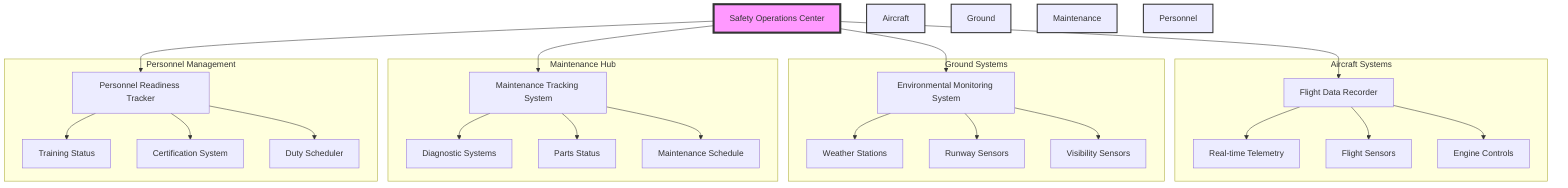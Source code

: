 graph TD
    SOC[Safety Operations Center] --> FDR[Flight Data Recorder]
    SOC --> EMS[Environmental Monitoring System]
    SOC --> MTS[Maintenance Tracking System]
    SOC --> PRT[Personnel Readiness Tracker]

    subgraph Aircraft Systems
        FDR --> RT[Real-time Telemetry]
        FDR --> FS[Flight Sensors]
        FDR --> EC[Engine Controls]
    end

    subgraph Ground Systems
        EMS --> WS[Weather Stations]
        EMS --> RS[Runway Sensors]
        EMS --> VS[Visibility Sensors]
    end

    subgraph Maintenance Hub
        MTS --> DS[Diagnostic Systems]
        MTS --> PS[Parts Status]
        MTS --> MS[Maintenance Schedule]
    end

    subgraph Personnel Management
        PRT --> TS[Training Status]
        PRT --> CS[Certification System]
        PRT --> DS2[Duty Scheduler]
    end

    style SOC fill:#f9f,stroke:#333,stroke-width:4px
    style Aircraft Systems fill:#bbf,stroke:#333,stroke-width:2px
    style Ground Systems fill:#bfb,stroke:#333,stroke-width:2px
    style Maintenance Hub fill:#fbf,stroke:#333,stroke-width:2px
    style Personnel Management fill:#ffb,stroke:#333,stroke-width:2px